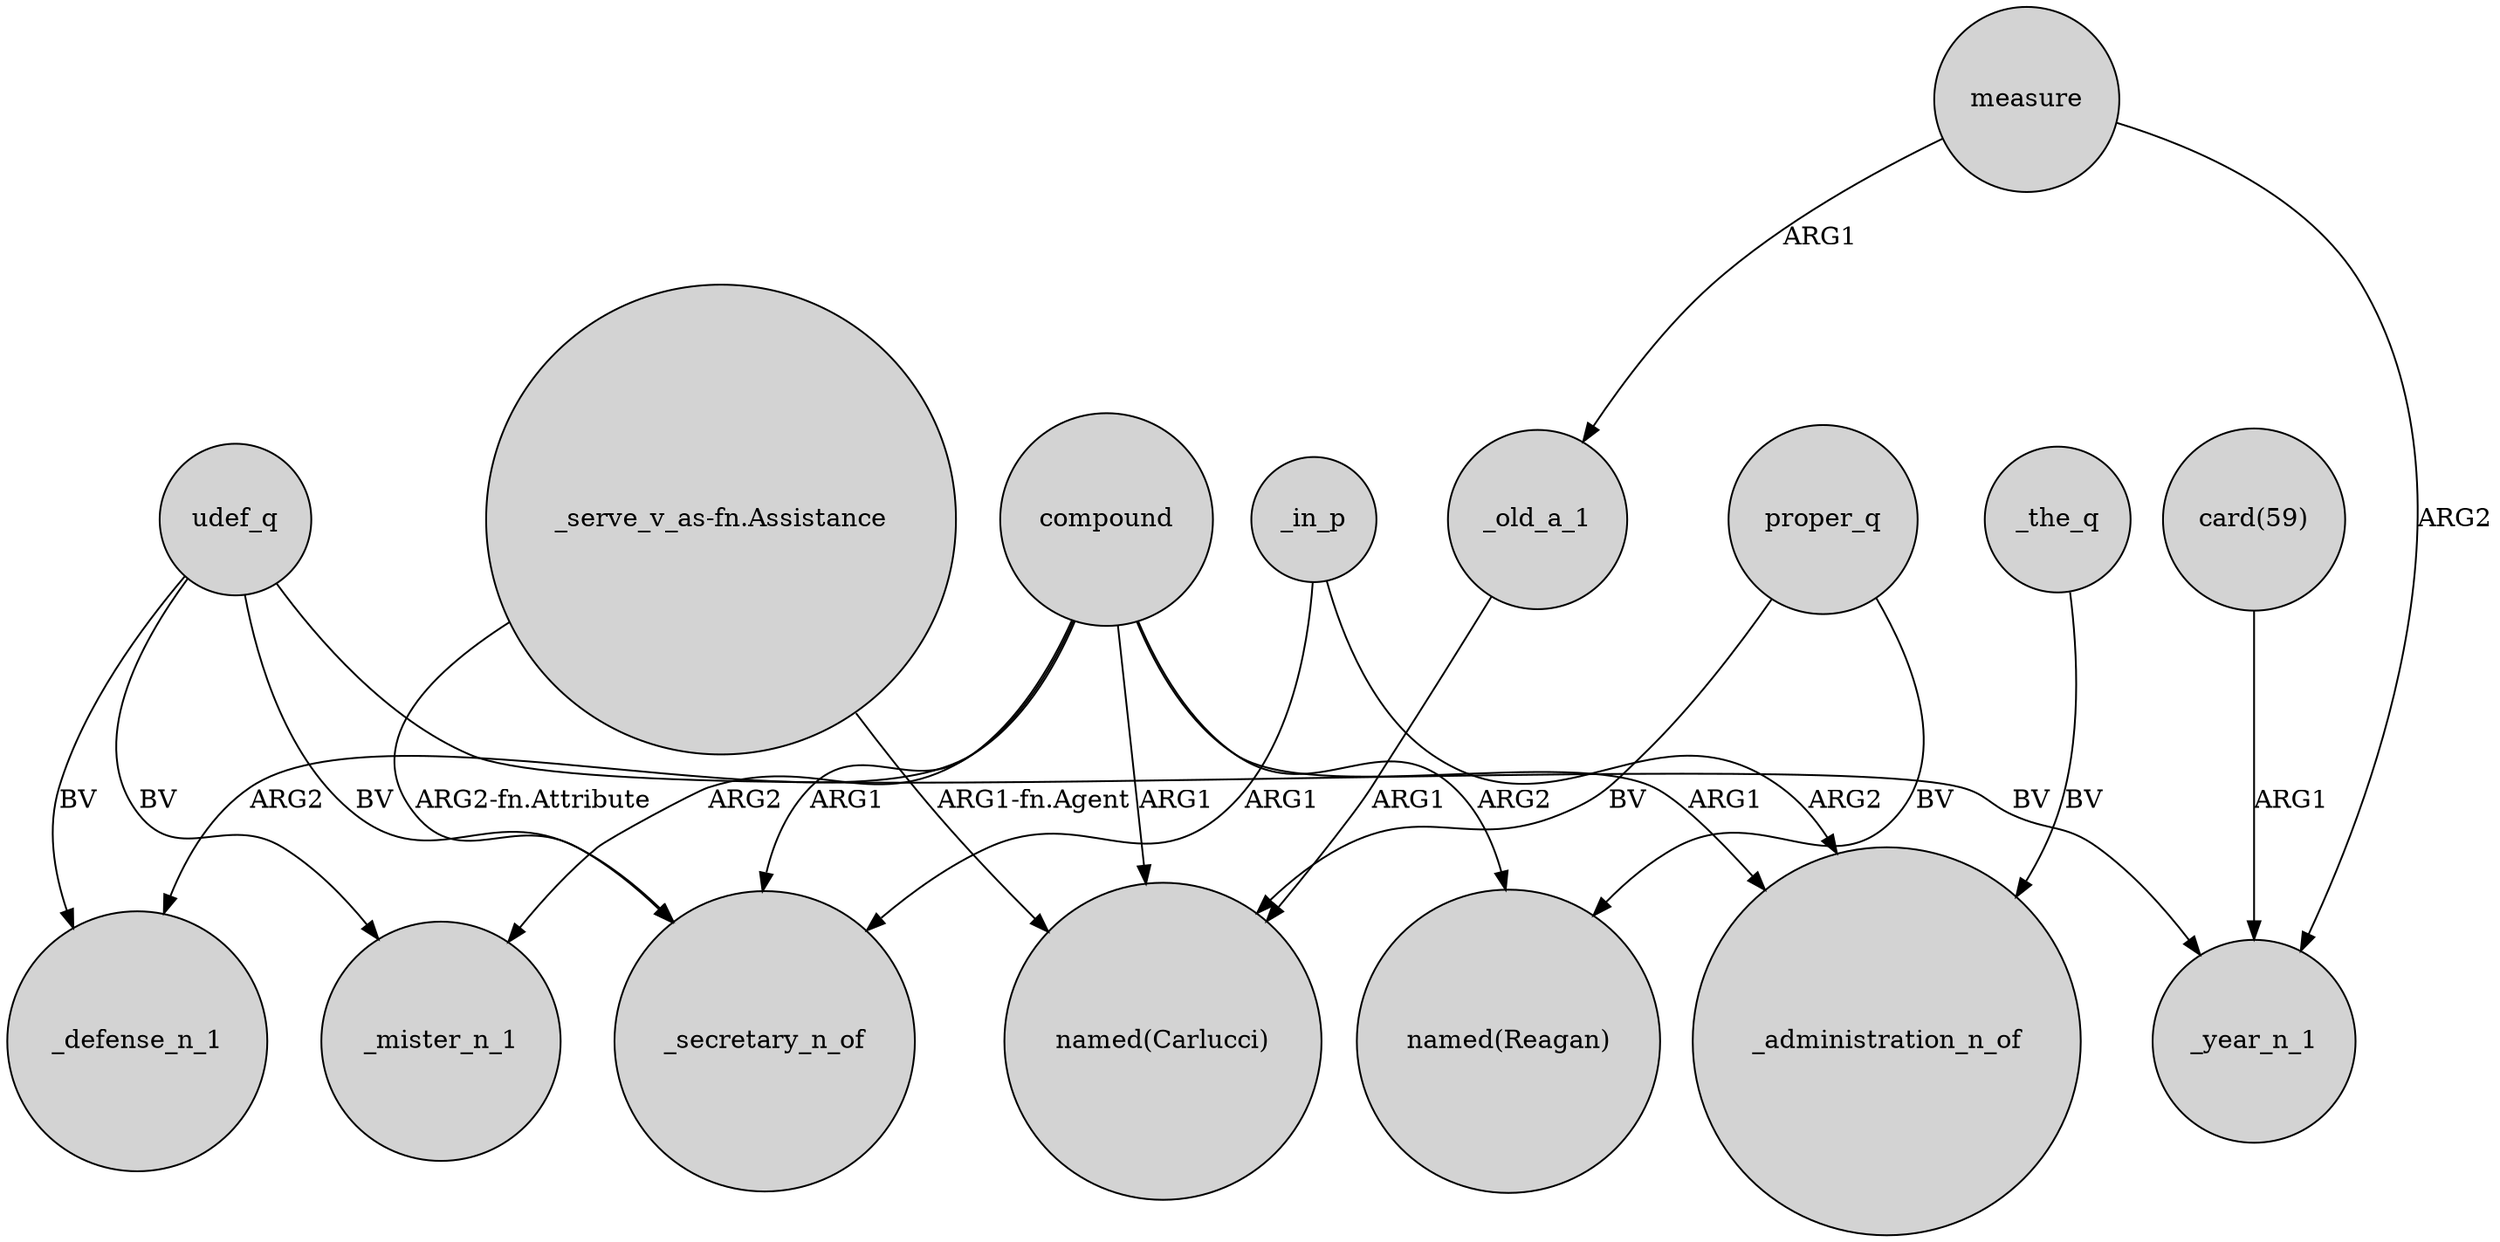 digraph {
	node [shape=circle style=filled]
	udef_q -> _secretary_n_of [label=BV]
	"_serve_v_as-fn.Assistance" -> "named(Carlucci)" [label="ARG1-fn.Agent"]
	measure -> _year_n_1 [label=ARG2]
	compound -> _mister_n_1 [label=ARG2]
	compound -> _administration_n_of [label=ARG1]
	udef_q -> _mister_n_1 [label=BV]
	compound -> _defense_n_1 [label=ARG2]
	_in_p -> _secretary_n_of [label=ARG1]
	compound -> "named(Carlucci)" [label=ARG1]
	_in_p -> _administration_n_of [label=ARG2]
	measure -> _old_a_1 [label=ARG1]
	proper_q -> "named(Carlucci)" [label=BV]
	udef_q -> _defense_n_1 [label=BV]
	"_serve_v_as-fn.Assistance" -> _secretary_n_of [label="ARG2-fn.Attribute"]
	"card(59)" -> _year_n_1 [label=ARG1]
	_old_a_1 -> "named(Carlucci)" [label=ARG1]
	proper_q -> "named(Reagan)" [label=BV]
	compound -> "named(Reagan)" [label=ARG2]
	udef_q -> _year_n_1 [label=BV]
	_the_q -> _administration_n_of [label=BV]
	compound -> _secretary_n_of [label=ARG1]
}
